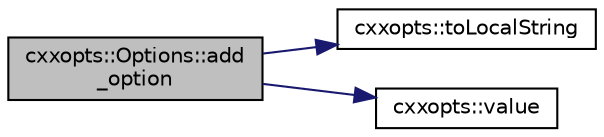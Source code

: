 digraph "cxxopts::Options::add_option"
{
 // LATEX_PDF_SIZE
  edge [fontname="Helvetica",fontsize="10",labelfontname="Helvetica",labelfontsize="10"];
  node [fontname="Helvetica",fontsize="10",shape=record];
  rankdir="LR";
  Node1 [label="cxxopts::Options::add\l_option",height=0.2,width=0.4,color="black", fillcolor="grey75", style="filled", fontcolor="black",tooltip=" "];
  Node1 -> Node2 [color="midnightblue",fontsize="10",style="solid",fontname="Helvetica"];
  Node2 [label="cxxopts::toLocalString",height=0.2,width=0.4,color="black", fillcolor="white", style="filled",URL="$namespacecxxopts.html#ac8ee50fdeb30245d157343a3bade9ede",tooltip=" "];
  Node1 -> Node3 [color="midnightblue",fontsize="10",style="solid",fontname="Helvetica"];
  Node3 [label="cxxopts::value",height=0.2,width=0.4,color="black", fillcolor="white", style="filled",URL="$namespacecxxopts.html#a6b58e451713ebbf12866c1cd8e0a66ab",tooltip=" "];
}
